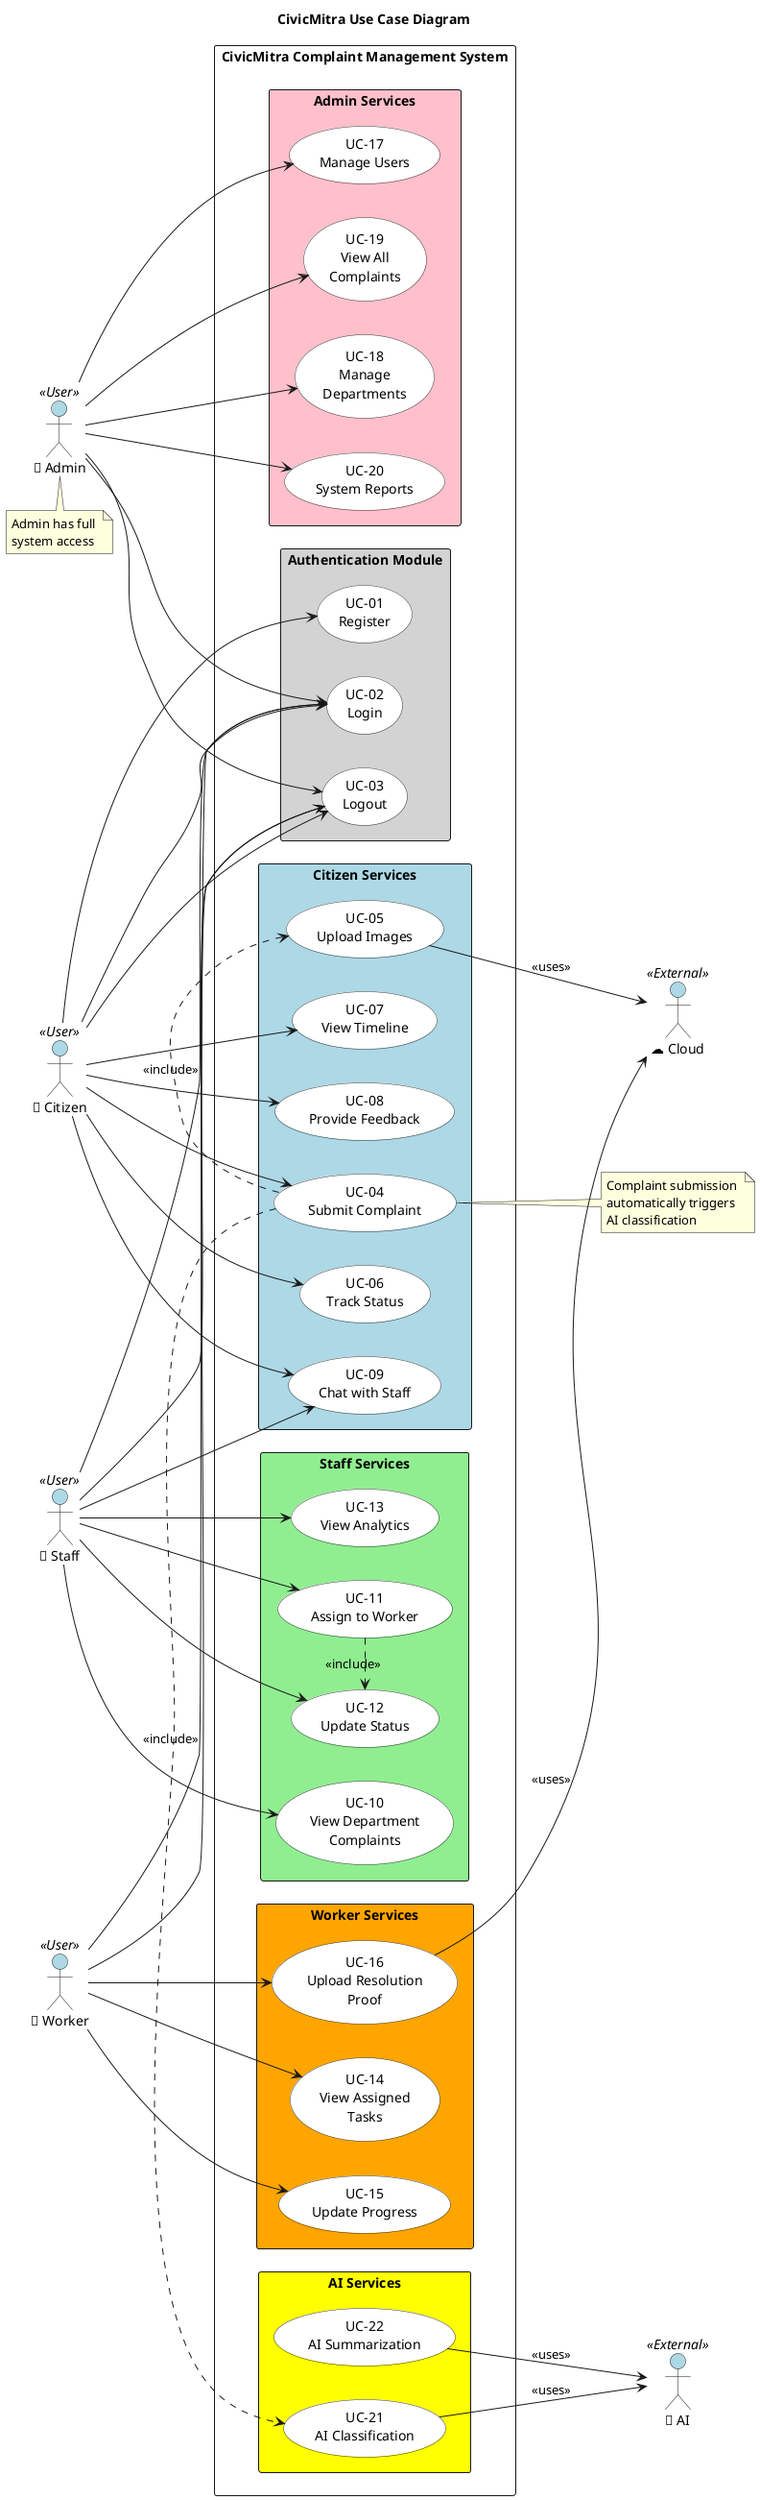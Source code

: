 @startuml CivicMitra_Professional
  !define CITIZEN #LightBlue
  !define STAFF #LightGreen
  !define WORKER #Orange
  !define ADMIN #Pink
  !define EXTERNAL #Yellow

  left to right direction
  skinparam packageStyle rectangle
  skinparam actorBackgroundColor lightblue
  skinparam usecaseBackgroundColor white
  skinparam usecaseBorderColor #333333

  title CivicMitra Use Case Diagram

  actor "👤 Citizen" as C << User >>
  actor "👔 Staff" as S << User >>
  actor "🔧 Worker" as W << User >>
  actor "👑 Admin" as A << User >>

  actor "🤖 AI" as AI << External >>
  actor "☁️ Cloud" as Cloud << External >>

  rectangle "CivicMitra Complaint Management System" {
      
      rectangle "Authentication Module" #lightgray {
          usecase "UC-01\nRegister" as UC1
          usecase "UC-02\nLogin" as UC2
          usecase "UC-03\nLogout" as UC3
      }
      
      rectangle "Citizen Services" CITIZEN {
          usecase "UC-04\nSubmit Complaint" as UC4
          usecase "UC-05\nUpload Images" as UC5
          usecase "UC-06\nTrack Status" as UC6
          usecase "UC-07\nView Timeline" as UC7
          usecase "UC-08\nProvide Feedback" as UC8
          usecase "UC-09\nChat with Staff" as UC9
      }
      
      rectangle "Staff Services" STAFF {
          usecase "UC-10\nView Department\nComplaints" as UC10
          usecase "UC-11\nAssign to Worker" as UC11
          usecase "UC-12\nUpdate Status" as UC12
          usecase "UC-13\nView Analytics" as UC13
      }
      
      rectangle "Worker Services" WORKER {
          usecase "UC-14\nView Assigned\nTasks" as UC14
          usecase "UC-15\nUpdate Progress" as UC15
          usecase "UC-16\nUpload Resolution\nProof" as UC16
      }
      
      rectangle "Admin Services" ADMIN {
          usecase "UC-17\nManage Users" as UC17
          usecase "UC-18\nManage\nDepartments" as UC18
          usecase "UC-19\nView All\nComplaints" as UC19
          usecase "UC-20\nSystem Reports" as UC20
      }
      
      rectangle "AI Services" EXTERNAL {
          usecase "UC-21\nAI Classification" as UC21
          usecase "UC-22\nAI Summarization" as UC22
      }
  }

  ' Citizen connections
  C --> UC1
  C --> UC2
  C --> UC3
  C --> UC4
  C --> UC6
  C --> UC7
  C --> UC8
  C --> UC9

  ' Staff connections
  S --> UC2
  S --> UC3
  S --> UC10
  S --> UC11
  S --> UC12
  S --> UC13
  S --> UC9

  ' Worker connections
  W --> UC2
  W --> UC3
  W --> UC14
  W --> UC15
  W --> UC16

  ' Admin connections
  A --> UC2
  A --> UC3
  A --> UC17
  A --> UC18
  A --> UC19
  A --> UC20

  ' Include/Extend relationships
  UC4 .> UC5 : <<include>>
  UC4 .> UC21 : <<include>>
  UC11 .> UC12 : <<include>>

  ' External system connections
  UC5 --> Cloud : <<uses>>
  UC16 --> Cloud : <<uses>>
  UC21 --> AI : <<uses>>
  UC22 --> AI : <<uses>>

  note right of UC4
    Complaint submission 
    automatically triggers 
    AI classification
  end note

  note bottom of A
    Admin has full 
    system access
  end note

  @enduml